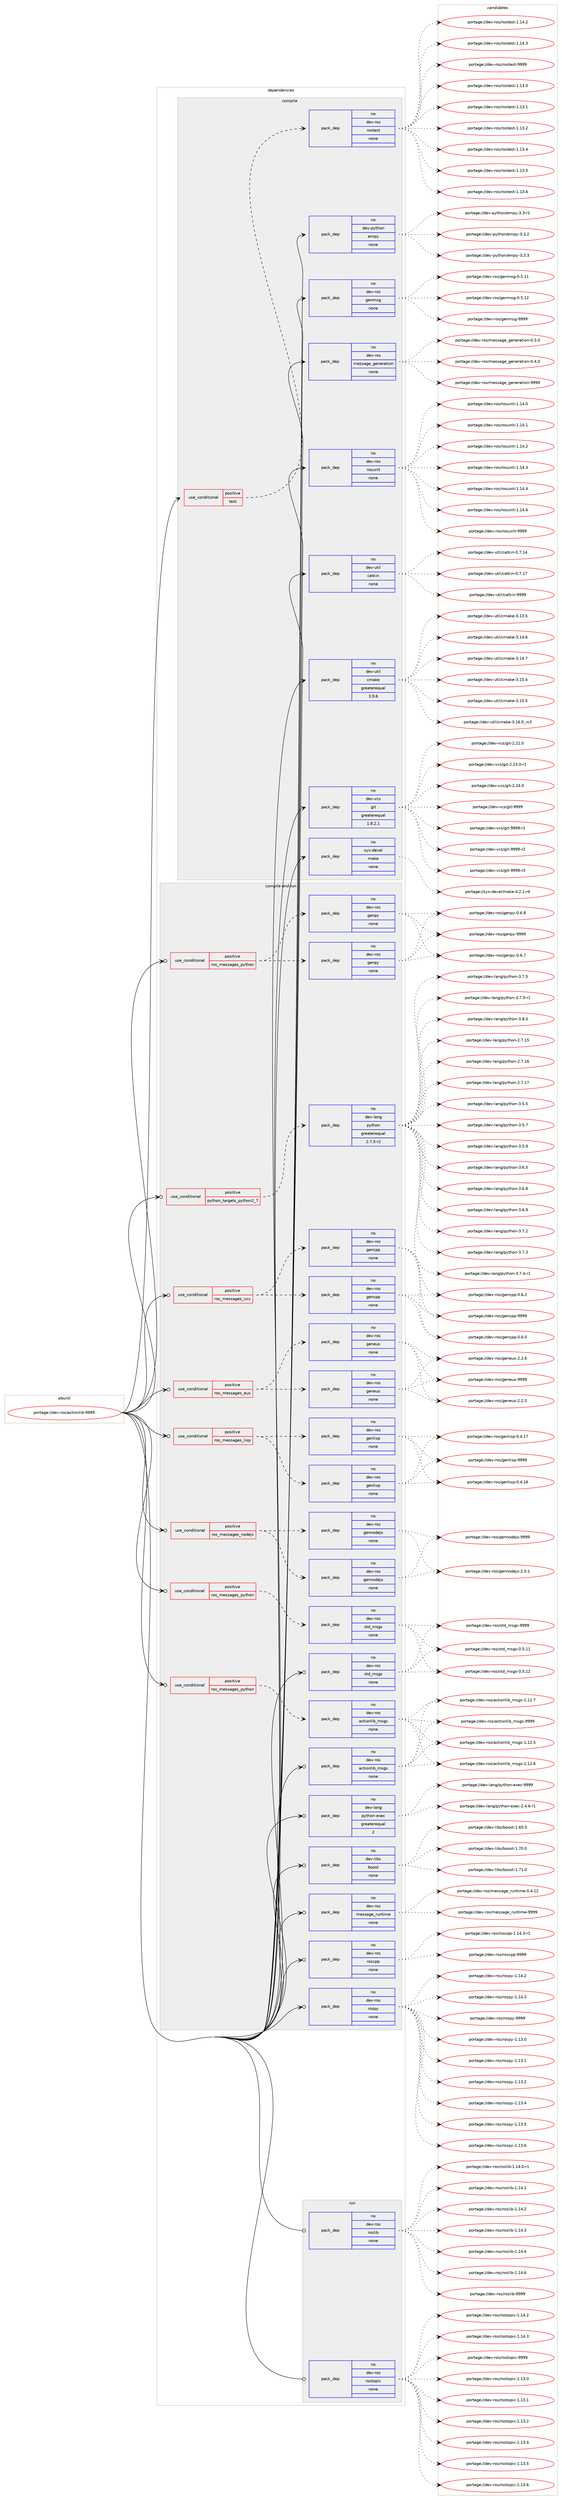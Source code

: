digraph prolog {

# *************
# Graph options
# *************

newrank=true;
concentrate=true;
compound=true;
graph [rankdir=LR,fontname=Helvetica,fontsize=10,ranksep=1.5];#, ranksep=2.5, nodesep=0.2];
edge  [arrowhead=vee];
node  [fontname=Helvetica,fontsize=10];

# **********
# The ebuild
# **********

subgraph cluster_leftcol {
color=gray;
rank=same;
label=<<i>ebuild</i>>;
id [label="portage://dev-ros/actionlib-9999", color=red, width=4, href="../dev-ros/actionlib-9999.svg"];
}

# ****************
# The dependencies
# ****************

subgraph cluster_midcol {
color=gray;
label=<<i>dependencies</i>>;
subgraph cluster_compile {
fillcolor="#eeeeee";
style=filled;
label=<<i>compile</i>>;
subgraph cond41900 {
dependency182845 [label=<<TABLE BORDER="0" CELLBORDER="1" CELLSPACING="0" CELLPADDING="4"><TR><TD ROWSPAN="3" CELLPADDING="10">use_conditional</TD></TR><TR><TD>positive</TD></TR><TR><TD>test</TD></TR></TABLE>>, shape=none, color=red];
subgraph pack137529 {
dependency182846 [label=<<TABLE BORDER="0" CELLBORDER="1" CELLSPACING="0" CELLPADDING="4" WIDTH="220"><TR><TD ROWSPAN="6" CELLPADDING="30">pack_dep</TD></TR><TR><TD WIDTH="110">no</TD></TR><TR><TD>dev-ros</TD></TR><TR><TD>rostest</TD></TR><TR><TD>none</TD></TR><TR><TD></TD></TR></TABLE>>, shape=none, color=blue];
}
dependency182845:e -> dependency182846:w [weight=20,style="dashed",arrowhead="vee"];
}
id:e -> dependency182845:w [weight=20,style="solid",arrowhead="vee"];
subgraph pack137530 {
dependency182847 [label=<<TABLE BORDER="0" CELLBORDER="1" CELLSPACING="0" CELLPADDING="4" WIDTH="220"><TR><TD ROWSPAN="6" CELLPADDING="30">pack_dep</TD></TR><TR><TD WIDTH="110">no</TD></TR><TR><TD>dev-python</TD></TR><TR><TD>empy</TD></TR><TR><TD>none</TD></TR><TR><TD></TD></TR></TABLE>>, shape=none, color=blue];
}
id:e -> dependency182847:w [weight=20,style="solid",arrowhead="vee"];
subgraph pack137531 {
dependency182848 [label=<<TABLE BORDER="0" CELLBORDER="1" CELLSPACING="0" CELLPADDING="4" WIDTH="220"><TR><TD ROWSPAN="6" CELLPADDING="30">pack_dep</TD></TR><TR><TD WIDTH="110">no</TD></TR><TR><TD>dev-ros</TD></TR><TR><TD>genmsg</TD></TR><TR><TD>none</TD></TR><TR><TD></TD></TR></TABLE>>, shape=none, color=blue];
}
id:e -> dependency182848:w [weight=20,style="solid",arrowhead="vee"];
subgraph pack137532 {
dependency182849 [label=<<TABLE BORDER="0" CELLBORDER="1" CELLSPACING="0" CELLPADDING="4" WIDTH="220"><TR><TD ROWSPAN="6" CELLPADDING="30">pack_dep</TD></TR><TR><TD WIDTH="110">no</TD></TR><TR><TD>dev-ros</TD></TR><TR><TD>message_generation</TD></TR><TR><TD>none</TD></TR><TR><TD></TD></TR></TABLE>>, shape=none, color=blue];
}
id:e -> dependency182849:w [weight=20,style="solid",arrowhead="vee"];
subgraph pack137533 {
dependency182850 [label=<<TABLE BORDER="0" CELLBORDER="1" CELLSPACING="0" CELLPADDING="4" WIDTH="220"><TR><TD ROWSPAN="6" CELLPADDING="30">pack_dep</TD></TR><TR><TD WIDTH="110">no</TD></TR><TR><TD>dev-ros</TD></TR><TR><TD>rosunit</TD></TR><TR><TD>none</TD></TR><TR><TD></TD></TR></TABLE>>, shape=none, color=blue];
}
id:e -> dependency182850:w [weight=20,style="solid",arrowhead="vee"];
subgraph pack137534 {
dependency182851 [label=<<TABLE BORDER="0" CELLBORDER="1" CELLSPACING="0" CELLPADDING="4" WIDTH="220"><TR><TD ROWSPAN="6" CELLPADDING="30">pack_dep</TD></TR><TR><TD WIDTH="110">no</TD></TR><TR><TD>dev-util</TD></TR><TR><TD>catkin</TD></TR><TR><TD>none</TD></TR><TR><TD></TD></TR></TABLE>>, shape=none, color=blue];
}
id:e -> dependency182851:w [weight=20,style="solid",arrowhead="vee"];
subgraph pack137535 {
dependency182852 [label=<<TABLE BORDER="0" CELLBORDER="1" CELLSPACING="0" CELLPADDING="4" WIDTH="220"><TR><TD ROWSPAN="6" CELLPADDING="30">pack_dep</TD></TR><TR><TD WIDTH="110">no</TD></TR><TR><TD>dev-util</TD></TR><TR><TD>cmake</TD></TR><TR><TD>greaterequal</TD></TR><TR><TD>3.9.6</TD></TR></TABLE>>, shape=none, color=blue];
}
id:e -> dependency182852:w [weight=20,style="solid",arrowhead="vee"];
subgraph pack137536 {
dependency182853 [label=<<TABLE BORDER="0" CELLBORDER="1" CELLSPACING="0" CELLPADDING="4" WIDTH="220"><TR><TD ROWSPAN="6" CELLPADDING="30">pack_dep</TD></TR><TR><TD WIDTH="110">no</TD></TR><TR><TD>dev-vcs</TD></TR><TR><TD>git</TD></TR><TR><TD>greaterequal</TD></TR><TR><TD>1.8.2.1</TD></TR></TABLE>>, shape=none, color=blue];
}
id:e -> dependency182853:w [weight=20,style="solid",arrowhead="vee"];
subgraph pack137537 {
dependency182854 [label=<<TABLE BORDER="0" CELLBORDER="1" CELLSPACING="0" CELLPADDING="4" WIDTH="220"><TR><TD ROWSPAN="6" CELLPADDING="30">pack_dep</TD></TR><TR><TD WIDTH="110">no</TD></TR><TR><TD>sys-devel</TD></TR><TR><TD>make</TD></TR><TR><TD>none</TD></TR><TR><TD></TD></TR></TABLE>>, shape=none, color=blue];
}
id:e -> dependency182854:w [weight=20,style="solid",arrowhead="vee"];
}
subgraph cluster_compileandrun {
fillcolor="#eeeeee";
style=filled;
label=<<i>compile and run</i>>;
subgraph cond41901 {
dependency182855 [label=<<TABLE BORDER="0" CELLBORDER="1" CELLSPACING="0" CELLPADDING="4"><TR><TD ROWSPAN="3" CELLPADDING="10">use_conditional</TD></TR><TR><TD>positive</TD></TR><TR><TD>python_targets_python2_7</TD></TR></TABLE>>, shape=none, color=red];
subgraph pack137538 {
dependency182856 [label=<<TABLE BORDER="0" CELLBORDER="1" CELLSPACING="0" CELLPADDING="4" WIDTH="220"><TR><TD ROWSPAN="6" CELLPADDING="30">pack_dep</TD></TR><TR><TD WIDTH="110">no</TD></TR><TR><TD>dev-lang</TD></TR><TR><TD>python</TD></TR><TR><TD>greaterequal</TD></TR><TR><TD>2.7.5-r2</TD></TR></TABLE>>, shape=none, color=blue];
}
dependency182855:e -> dependency182856:w [weight=20,style="dashed",arrowhead="vee"];
}
id:e -> dependency182855:w [weight=20,style="solid",arrowhead="odotvee"];
subgraph cond41902 {
dependency182857 [label=<<TABLE BORDER="0" CELLBORDER="1" CELLSPACING="0" CELLPADDING="4"><TR><TD ROWSPAN="3" CELLPADDING="10">use_conditional</TD></TR><TR><TD>positive</TD></TR><TR><TD>ros_messages_cxx</TD></TR></TABLE>>, shape=none, color=red];
subgraph pack137539 {
dependency182858 [label=<<TABLE BORDER="0" CELLBORDER="1" CELLSPACING="0" CELLPADDING="4" WIDTH="220"><TR><TD ROWSPAN="6" CELLPADDING="30">pack_dep</TD></TR><TR><TD WIDTH="110">no</TD></TR><TR><TD>dev-ros</TD></TR><TR><TD>gencpp</TD></TR><TR><TD>none</TD></TR><TR><TD></TD></TR></TABLE>>, shape=none, color=blue];
}
dependency182857:e -> dependency182858:w [weight=20,style="dashed",arrowhead="vee"];
subgraph pack137540 {
dependency182859 [label=<<TABLE BORDER="0" CELLBORDER="1" CELLSPACING="0" CELLPADDING="4" WIDTH="220"><TR><TD ROWSPAN="6" CELLPADDING="30">pack_dep</TD></TR><TR><TD WIDTH="110">no</TD></TR><TR><TD>dev-ros</TD></TR><TR><TD>gencpp</TD></TR><TR><TD>none</TD></TR><TR><TD></TD></TR></TABLE>>, shape=none, color=blue];
}
dependency182857:e -> dependency182859:w [weight=20,style="dashed",arrowhead="vee"];
}
id:e -> dependency182857:w [weight=20,style="solid",arrowhead="odotvee"];
subgraph cond41903 {
dependency182860 [label=<<TABLE BORDER="0" CELLBORDER="1" CELLSPACING="0" CELLPADDING="4"><TR><TD ROWSPAN="3" CELLPADDING="10">use_conditional</TD></TR><TR><TD>positive</TD></TR><TR><TD>ros_messages_eus</TD></TR></TABLE>>, shape=none, color=red];
subgraph pack137541 {
dependency182861 [label=<<TABLE BORDER="0" CELLBORDER="1" CELLSPACING="0" CELLPADDING="4" WIDTH="220"><TR><TD ROWSPAN="6" CELLPADDING="30">pack_dep</TD></TR><TR><TD WIDTH="110">no</TD></TR><TR><TD>dev-ros</TD></TR><TR><TD>geneus</TD></TR><TR><TD>none</TD></TR><TR><TD></TD></TR></TABLE>>, shape=none, color=blue];
}
dependency182860:e -> dependency182861:w [weight=20,style="dashed",arrowhead="vee"];
subgraph pack137542 {
dependency182862 [label=<<TABLE BORDER="0" CELLBORDER="1" CELLSPACING="0" CELLPADDING="4" WIDTH="220"><TR><TD ROWSPAN="6" CELLPADDING="30">pack_dep</TD></TR><TR><TD WIDTH="110">no</TD></TR><TR><TD>dev-ros</TD></TR><TR><TD>geneus</TD></TR><TR><TD>none</TD></TR><TR><TD></TD></TR></TABLE>>, shape=none, color=blue];
}
dependency182860:e -> dependency182862:w [weight=20,style="dashed",arrowhead="vee"];
}
id:e -> dependency182860:w [weight=20,style="solid",arrowhead="odotvee"];
subgraph cond41904 {
dependency182863 [label=<<TABLE BORDER="0" CELLBORDER="1" CELLSPACING="0" CELLPADDING="4"><TR><TD ROWSPAN="3" CELLPADDING="10">use_conditional</TD></TR><TR><TD>positive</TD></TR><TR><TD>ros_messages_lisp</TD></TR></TABLE>>, shape=none, color=red];
subgraph pack137543 {
dependency182864 [label=<<TABLE BORDER="0" CELLBORDER="1" CELLSPACING="0" CELLPADDING="4" WIDTH="220"><TR><TD ROWSPAN="6" CELLPADDING="30">pack_dep</TD></TR><TR><TD WIDTH="110">no</TD></TR><TR><TD>dev-ros</TD></TR><TR><TD>genlisp</TD></TR><TR><TD>none</TD></TR><TR><TD></TD></TR></TABLE>>, shape=none, color=blue];
}
dependency182863:e -> dependency182864:w [weight=20,style="dashed",arrowhead="vee"];
subgraph pack137544 {
dependency182865 [label=<<TABLE BORDER="0" CELLBORDER="1" CELLSPACING="0" CELLPADDING="4" WIDTH="220"><TR><TD ROWSPAN="6" CELLPADDING="30">pack_dep</TD></TR><TR><TD WIDTH="110">no</TD></TR><TR><TD>dev-ros</TD></TR><TR><TD>genlisp</TD></TR><TR><TD>none</TD></TR><TR><TD></TD></TR></TABLE>>, shape=none, color=blue];
}
dependency182863:e -> dependency182865:w [weight=20,style="dashed",arrowhead="vee"];
}
id:e -> dependency182863:w [weight=20,style="solid",arrowhead="odotvee"];
subgraph cond41905 {
dependency182866 [label=<<TABLE BORDER="0" CELLBORDER="1" CELLSPACING="0" CELLPADDING="4"><TR><TD ROWSPAN="3" CELLPADDING="10">use_conditional</TD></TR><TR><TD>positive</TD></TR><TR><TD>ros_messages_nodejs</TD></TR></TABLE>>, shape=none, color=red];
subgraph pack137545 {
dependency182867 [label=<<TABLE BORDER="0" CELLBORDER="1" CELLSPACING="0" CELLPADDING="4" WIDTH="220"><TR><TD ROWSPAN="6" CELLPADDING="30">pack_dep</TD></TR><TR><TD WIDTH="110">no</TD></TR><TR><TD>dev-ros</TD></TR><TR><TD>gennodejs</TD></TR><TR><TD>none</TD></TR><TR><TD></TD></TR></TABLE>>, shape=none, color=blue];
}
dependency182866:e -> dependency182867:w [weight=20,style="dashed",arrowhead="vee"];
subgraph pack137546 {
dependency182868 [label=<<TABLE BORDER="0" CELLBORDER="1" CELLSPACING="0" CELLPADDING="4" WIDTH="220"><TR><TD ROWSPAN="6" CELLPADDING="30">pack_dep</TD></TR><TR><TD WIDTH="110">no</TD></TR><TR><TD>dev-ros</TD></TR><TR><TD>gennodejs</TD></TR><TR><TD>none</TD></TR><TR><TD></TD></TR></TABLE>>, shape=none, color=blue];
}
dependency182866:e -> dependency182868:w [weight=20,style="dashed",arrowhead="vee"];
}
id:e -> dependency182866:w [weight=20,style="solid",arrowhead="odotvee"];
subgraph cond41906 {
dependency182869 [label=<<TABLE BORDER="0" CELLBORDER="1" CELLSPACING="0" CELLPADDING="4"><TR><TD ROWSPAN="3" CELLPADDING="10">use_conditional</TD></TR><TR><TD>positive</TD></TR><TR><TD>ros_messages_python</TD></TR></TABLE>>, shape=none, color=red];
subgraph pack137547 {
dependency182870 [label=<<TABLE BORDER="0" CELLBORDER="1" CELLSPACING="0" CELLPADDING="4" WIDTH="220"><TR><TD ROWSPAN="6" CELLPADDING="30">pack_dep</TD></TR><TR><TD WIDTH="110">no</TD></TR><TR><TD>dev-ros</TD></TR><TR><TD>actionlib_msgs</TD></TR><TR><TD>none</TD></TR><TR><TD></TD></TR></TABLE>>, shape=none, color=blue];
}
dependency182869:e -> dependency182870:w [weight=20,style="dashed",arrowhead="vee"];
}
id:e -> dependency182869:w [weight=20,style="solid",arrowhead="odotvee"];
subgraph cond41907 {
dependency182871 [label=<<TABLE BORDER="0" CELLBORDER="1" CELLSPACING="0" CELLPADDING="4"><TR><TD ROWSPAN="3" CELLPADDING="10">use_conditional</TD></TR><TR><TD>positive</TD></TR><TR><TD>ros_messages_python</TD></TR></TABLE>>, shape=none, color=red];
subgraph pack137548 {
dependency182872 [label=<<TABLE BORDER="0" CELLBORDER="1" CELLSPACING="0" CELLPADDING="4" WIDTH="220"><TR><TD ROWSPAN="6" CELLPADDING="30">pack_dep</TD></TR><TR><TD WIDTH="110">no</TD></TR><TR><TD>dev-ros</TD></TR><TR><TD>genpy</TD></TR><TR><TD>none</TD></TR><TR><TD></TD></TR></TABLE>>, shape=none, color=blue];
}
dependency182871:e -> dependency182872:w [weight=20,style="dashed",arrowhead="vee"];
subgraph pack137549 {
dependency182873 [label=<<TABLE BORDER="0" CELLBORDER="1" CELLSPACING="0" CELLPADDING="4" WIDTH="220"><TR><TD ROWSPAN="6" CELLPADDING="30">pack_dep</TD></TR><TR><TD WIDTH="110">no</TD></TR><TR><TD>dev-ros</TD></TR><TR><TD>genpy</TD></TR><TR><TD>none</TD></TR><TR><TD></TD></TR></TABLE>>, shape=none, color=blue];
}
dependency182871:e -> dependency182873:w [weight=20,style="dashed",arrowhead="vee"];
}
id:e -> dependency182871:w [weight=20,style="solid",arrowhead="odotvee"];
subgraph cond41908 {
dependency182874 [label=<<TABLE BORDER="0" CELLBORDER="1" CELLSPACING="0" CELLPADDING="4"><TR><TD ROWSPAN="3" CELLPADDING="10">use_conditional</TD></TR><TR><TD>positive</TD></TR><TR><TD>ros_messages_python</TD></TR></TABLE>>, shape=none, color=red];
subgraph pack137550 {
dependency182875 [label=<<TABLE BORDER="0" CELLBORDER="1" CELLSPACING="0" CELLPADDING="4" WIDTH="220"><TR><TD ROWSPAN="6" CELLPADDING="30">pack_dep</TD></TR><TR><TD WIDTH="110">no</TD></TR><TR><TD>dev-ros</TD></TR><TR><TD>std_msgs</TD></TR><TR><TD>none</TD></TR><TR><TD></TD></TR></TABLE>>, shape=none, color=blue];
}
dependency182874:e -> dependency182875:w [weight=20,style="dashed",arrowhead="vee"];
}
id:e -> dependency182874:w [weight=20,style="solid",arrowhead="odotvee"];
subgraph pack137551 {
dependency182876 [label=<<TABLE BORDER="0" CELLBORDER="1" CELLSPACING="0" CELLPADDING="4" WIDTH="220"><TR><TD ROWSPAN="6" CELLPADDING="30">pack_dep</TD></TR><TR><TD WIDTH="110">no</TD></TR><TR><TD>dev-lang</TD></TR><TR><TD>python-exec</TD></TR><TR><TD>greaterequal</TD></TR><TR><TD>2</TD></TR></TABLE>>, shape=none, color=blue];
}
id:e -> dependency182876:w [weight=20,style="solid",arrowhead="odotvee"];
subgraph pack137552 {
dependency182877 [label=<<TABLE BORDER="0" CELLBORDER="1" CELLSPACING="0" CELLPADDING="4" WIDTH="220"><TR><TD ROWSPAN="6" CELLPADDING="30">pack_dep</TD></TR><TR><TD WIDTH="110">no</TD></TR><TR><TD>dev-libs</TD></TR><TR><TD>boost</TD></TR><TR><TD>none</TD></TR><TR><TD></TD></TR></TABLE>>, shape=none, color=blue];
}
id:e -> dependency182877:w [weight=20,style="solid",arrowhead="odotvee"];
subgraph pack137553 {
dependency182878 [label=<<TABLE BORDER="0" CELLBORDER="1" CELLSPACING="0" CELLPADDING="4" WIDTH="220"><TR><TD ROWSPAN="6" CELLPADDING="30">pack_dep</TD></TR><TR><TD WIDTH="110">no</TD></TR><TR><TD>dev-ros</TD></TR><TR><TD>actionlib_msgs</TD></TR><TR><TD>none</TD></TR><TR><TD></TD></TR></TABLE>>, shape=none, color=blue];
}
id:e -> dependency182878:w [weight=20,style="solid",arrowhead="odotvee"];
subgraph pack137554 {
dependency182879 [label=<<TABLE BORDER="0" CELLBORDER="1" CELLSPACING="0" CELLPADDING="4" WIDTH="220"><TR><TD ROWSPAN="6" CELLPADDING="30">pack_dep</TD></TR><TR><TD WIDTH="110">no</TD></TR><TR><TD>dev-ros</TD></TR><TR><TD>message_runtime</TD></TR><TR><TD>none</TD></TR><TR><TD></TD></TR></TABLE>>, shape=none, color=blue];
}
id:e -> dependency182879:w [weight=20,style="solid",arrowhead="odotvee"];
subgraph pack137555 {
dependency182880 [label=<<TABLE BORDER="0" CELLBORDER="1" CELLSPACING="0" CELLPADDING="4" WIDTH="220"><TR><TD ROWSPAN="6" CELLPADDING="30">pack_dep</TD></TR><TR><TD WIDTH="110">no</TD></TR><TR><TD>dev-ros</TD></TR><TR><TD>roscpp</TD></TR><TR><TD>none</TD></TR><TR><TD></TD></TR></TABLE>>, shape=none, color=blue];
}
id:e -> dependency182880:w [weight=20,style="solid",arrowhead="odotvee"];
subgraph pack137556 {
dependency182881 [label=<<TABLE BORDER="0" CELLBORDER="1" CELLSPACING="0" CELLPADDING="4" WIDTH="220"><TR><TD ROWSPAN="6" CELLPADDING="30">pack_dep</TD></TR><TR><TD WIDTH="110">no</TD></TR><TR><TD>dev-ros</TD></TR><TR><TD>rospy</TD></TR><TR><TD>none</TD></TR><TR><TD></TD></TR></TABLE>>, shape=none, color=blue];
}
id:e -> dependency182881:w [weight=20,style="solid",arrowhead="odotvee"];
subgraph pack137557 {
dependency182882 [label=<<TABLE BORDER="0" CELLBORDER="1" CELLSPACING="0" CELLPADDING="4" WIDTH="220"><TR><TD ROWSPAN="6" CELLPADDING="30">pack_dep</TD></TR><TR><TD WIDTH="110">no</TD></TR><TR><TD>dev-ros</TD></TR><TR><TD>std_msgs</TD></TR><TR><TD>none</TD></TR><TR><TD></TD></TR></TABLE>>, shape=none, color=blue];
}
id:e -> dependency182882:w [weight=20,style="solid",arrowhead="odotvee"];
}
subgraph cluster_run {
fillcolor="#eeeeee";
style=filled;
label=<<i>run</i>>;
subgraph pack137558 {
dependency182883 [label=<<TABLE BORDER="0" CELLBORDER="1" CELLSPACING="0" CELLPADDING="4" WIDTH="220"><TR><TD ROWSPAN="6" CELLPADDING="30">pack_dep</TD></TR><TR><TD WIDTH="110">no</TD></TR><TR><TD>dev-ros</TD></TR><TR><TD>roslib</TD></TR><TR><TD>none</TD></TR><TR><TD></TD></TR></TABLE>>, shape=none, color=blue];
}
id:e -> dependency182883:w [weight=20,style="solid",arrowhead="odot"];
subgraph pack137559 {
dependency182884 [label=<<TABLE BORDER="0" CELLBORDER="1" CELLSPACING="0" CELLPADDING="4" WIDTH="220"><TR><TD ROWSPAN="6" CELLPADDING="30">pack_dep</TD></TR><TR><TD WIDTH="110">no</TD></TR><TR><TD>dev-ros</TD></TR><TR><TD>rostopic</TD></TR><TR><TD>none</TD></TR><TR><TD></TD></TR></TABLE>>, shape=none, color=blue];
}
id:e -> dependency182884:w [weight=20,style="solid",arrowhead="odot"];
}
}

# **************
# The candidates
# **************

subgraph cluster_choices {
rank=same;
color=gray;
label=<<i>candidates</i>>;

subgraph choice137529 {
color=black;
nodesep=1;
choiceportage100101118451141111154711411111511610111511645494649514648 [label="portage://dev-ros/rostest-1.13.0", color=red, width=4,href="../dev-ros/rostest-1.13.0.svg"];
choiceportage100101118451141111154711411111511610111511645494649514649 [label="portage://dev-ros/rostest-1.13.1", color=red, width=4,href="../dev-ros/rostest-1.13.1.svg"];
choiceportage100101118451141111154711411111511610111511645494649514650 [label="portage://dev-ros/rostest-1.13.2", color=red, width=4,href="../dev-ros/rostest-1.13.2.svg"];
choiceportage100101118451141111154711411111511610111511645494649514652 [label="portage://dev-ros/rostest-1.13.4", color=red, width=4,href="../dev-ros/rostest-1.13.4.svg"];
choiceportage100101118451141111154711411111511610111511645494649514653 [label="portage://dev-ros/rostest-1.13.5", color=red, width=4,href="../dev-ros/rostest-1.13.5.svg"];
choiceportage100101118451141111154711411111511610111511645494649514654 [label="portage://dev-ros/rostest-1.13.6", color=red, width=4,href="../dev-ros/rostest-1.13.6.svg"];
choiceportage100101118451141111154711411111511610111511645494649524650 [label="portage://dev-ros/rostest-1.14.2", color=red, width=4,href="../dev-ros/rostest-1.14.2.svg"];
choiceportage100101118451141111154711411111511610111511645494649524651 [label="portage://dev-ros/rostest-1.14.3", color=red, width=4,href="../dev-ros/rostest-1.14.3.svg"];
choiceportage10010111845114111115471141111151161011151164557575757 [label="portage://dev-ros/rostest-9999", color=red, width=4,href="../dev-ros/rostest-9999.svg"];
dependency182846:e -> choiceportage100101118451141111154711411111511610111511645494649514648:w [style=dotted,weight="100"];
dependency182846:e -> choiceportage100101118451141111154711411111511610111511645494649514649:w [style=dotted,weight="100"];
dependency182846:e -> choiceportage100101118451141111154711411111511610111511645494649514650:w [style=dotted,weight="100"];
dependency182846:e -> choiceportage100101118451141111154711411111511610111511645494649514652:w [style=dotted,weight="100"];
dependency182846:e -> choiceportage100101118451141111154711411111511610111511645494649514653:w [style=dotted,weight="100"];
dependency182846:e -> choiceportage100101118451141111154711411111511610111511645494649514654:w [style=dotted,weight="100"];
dependency182846:e -> choiceportage100101118451141111154711411111511610111511645494649524650:w [style=dotted,weight="100"];
dependency182846:e -> choiceportage100101118451141111154711411111511610111511645494649524651:w [style=dotted,weight="100"];
dependency182846:e -> choiceportage10010111845114111115471141111151161011151164557575757:w [style=dotted,weight="100"];
}
subgraph choice137530 {
color=black;
nodesep=1;
choiceportage1001011184511212111610411111047101109112121455146514511449 [label="portage://dev-python/empy-3.3-r1", color=red, width=4,href="../dev-python/empy-3.3-r1.svg"];
choiceportage1001011184511212111610411111047101109112121455146514650 [label="portage://dev-python/empy-3.3.2", color=red, width=4,href="../dev-python/empy-3.3.2.svg"];
choiceportage1001011184511212111610411111047101109112121455146514651 [label="portage://dev-python/empy-3.3.3", color=red, width=4,href="../dev-python/empy-3.3.3.svg"];
dependency182847:e -> choiceportage1001011184511212111610411111047101109112121455146514511449:w [style=dotted,weight="100"];
dependency182847:e -> choiceportage1001011184511212111610411111047101109112121455146514650:w [style=dotted,weight="100"];
dependency182847:e -> choiceportage1001011184511212111610411111047101109112121455146514651:w [style=dotted,weight="100"];
}
subgraph choice137531 {
color=black;
nodesep=1;
choiceportage100101118451141111154710310111010911510345484653464949 [label="portage://dev-ros/genmsg-0.5.11", color=red, width=4,href="../dev-ros/genmsg-0.5.11.svg"];
choiceportage100101118451141111154710310111010911510345484653464950 [label="portage://dev-ros/genmsg-0.5.12", color=red, width=4,href="../dev-ros/genmsg-0.5.12.svg"];
choiceportage10010111845114111115471031011101091151034557575757 [label="portage://dev-ros/genmsg-9999", color=red, width=4,href="../dev-ros/genmsg-9999.svg"];
dependency182848:e -> choiceportage100101118451141111154710310111010911510345484653464949:w [style=dotted,weight="100"];
dependency182848:e -> choiceportage100101118451141111154710310111010911510345484653464950:w [style=dotted,weight="100"];
dependency182848:e -> choiceportage10010111845114111115471031011101091151034557575757:w [style=dotted,weight="100"];
}
subgraph choice137532 {
color=black;
nodesep=1;
choiceportage1001011184511411111547109101115115971031019510310111010111497116105111110454846514648 [label="portage://dev-ros/message_generation-0.3.0", color=red, width=4,href="../dev-ros/message_generation-0.3.0.svg"];
choiceportage1001011184511411111547109101115115971031019510310111010111497116105111110454846524648 [label="portage://dev-ros/message_generation-0.4.0", color=red, width=4,href="../dev-ros/message_generation-0.4.0.svg"];
choiceportage10010111845114111115471091011151159710310195103101110101114971161051111104557575757 [label="portage://dev-ros/message_generation-9999", color=red, width=4,href="../dev-ros/message_generation-9999.svg"];
dependency182849:e -> choiceportage1001011184511411111547109101115115971031019510310111010111497116105111110454846514648:w [style=dotted,weight="100"];
dependency182849:e -> choiceportage1001011184511411111547109101115115971031019510310111010111497116105111110454846524648:w [style=dotted,weight="100"];
dependency182849:e -> choiceportage10010111845114111115471091011151159710310195103101110101114971161051111104557575757:w [style=dotted,weight="100"];
}
subgraph choice137533 {
color=black;
nodesep=1;
choiceportage100101118451141111154711411111511711010511645494649524648 [label="portage://dev-ros/rosunit-1.14.0", color=red, width=4,href="../dev-ros/rosunit-1.14.0.svg"];
choiceportage100101118451141111154711411111511711010511645494649524649 [label="portage://dev-ros/rosunit-1.14.1", color=red, width=4,href="../dev-ros/rosunit-1.14.1.svg"];
choiceportage100101118451141111154711411111511711010511645494649524650 [label="portage://dev-ros/rosunit-1.14.2", color=red, width=4,href="../dev-ros/rosunit-1.14.2.svg"];
choiceportage100101118451141111154711411111511711010511645494649524651 [label="portage://dev-ros/rosunit-1.14.3", color=red, width=4,href="../dev-ros/rosunit-1.14.3.svg"];
choiceportage100101118451141111154711411111511711010511645494649524652 [label="portage://dev-ros/rosunit-1.14.4", color=red, width=4,href="../dev-ros/rosunit-1.14.4.svg"];
choiceportage100101118451141111154711411111511711010511645494649524654 [label="portage://dev-ros/rosunit-1.14.6", color=red, width=4,href="../dev-ros/rosunit-1.14.6.svg"];
choiceportage10010111845114111115471141111151171101051164557575757 [label="portage://dev-ros/rosunit-9999", color=red, width=4,href="../dev-ros/rosunit-9999.svg"];
dependency182850:e -> choiceportage100101118451141111154711411111511711010511645494649524648:w [style=dotted,weight="100"];
dependency182850:e -> choiceportage100101118451141111154711411111511711010511645494649524649:w [style=dotted,weight="100"];
dependency182850:e -> choiceportage100101118451141111154711411111511711010511645494649524650:w [style=dotted,weight="100"];
dependency182850:e -> choiceportage100101118451141111154711411111511711010511645494649524651:w [style=dotted,weight="100"];
dependency182850:e -> choiceportage100101118451141111154711411111511711010511645494649524652:w [style=dotted,weight="100"];
dependency182850:e -> choiceportage100101118451141111154711411111511711010511645494649524654:w [style=dotted,weight="100"];
dependency182850:e -> choiceportage10010111845114111115471141111151171101051164557575757:w [style=dotted,weight="100"];
}
subgraph choice137534 {
color=black;
nodesep=1;
choiceportage1001011184511711610510847999711610710511045484655464952 [label="portage://dev-util/catkin-0.7.14", color=red, width=4,href="../dev-util/catkin-0.7.14.svg"];
choiceportage1001011184511711610510847999711610710511045484655464955 [label="portage://dev-util/catkin-0.7.17", color=red, width=4,href="../dev-util/catkin-0.7.17.svg"];
choiceportage100101118451171161051084799971161071051104557575757 [label="portage://dev-util/catkin-9999", color=red, width=4,href="../dev-util/catkin-9999.svg"];
dependency182851:e -> choiceportage1001011184511711610510847999711610710511045484655464952:w [style=dotted,weight="100"];
dependency182851:e -> choiceportage1001011184511711610510847999711610710511045484655464955:w [style=dotted,weight="100"];
dependency182851:e -> choiceportage100101118451171161051084799971161071051104557575757:w [style=dotted,weight="100"];
}
subgraph choice137535 {
color=black;
nodesep=1;
choiceportage1001011184511711610510847991099710710145514649514653 [label="portage://dev-util/cmake-3.13.5", color=red, width=4,href="../dev-util/cmake-3.13.5.svg"];
choiceportage1001011184511711610510847991099710710145514649524654 [label="portage://dev-util/cmake-3.14.6", color=red, width=4,href="../dev-util/cmake-3.14.6.svg"];
choiceportage1001011184511711610510847991099710710145514649524655 [label="portage://dev-util/cmake-3.14.7", color=red, width=4,href="../dev-util/cmake-3.14.7.svg"];
choiceportage1001011184511711610510847991099710710145514649534652 [label="portage://dev-util/cmake-3.15.4", color=red, width=4,href="../dev-util/cmake-3.15.4.svg"];
choiceportage1001011184511711610510847991099710710145514649534653 [label="portage://dev-util/cmake-3.15.5", color=red, width=4,href="../dev-util/cmake-3.15.5.svg"];
choiceportage1001011184511711610510847991099710710145514649544648951149951 [label="portage://dev-util/cmake-3.16.0_rc3", color=red, width=4,href="../dev-util/cmake-3.16.0_rc3.svg"];
dependency182852:e -> choiceportage1001011184511711610510847991099710710145514649514653:w [style=dotted,weight="100"];
dependency182852:e -> choiceportage1001011184511711610510847991099710710145514649524654:w [style=dotted,weight="100"];
dependency182852:e -> choiceportage1001011184511711610510847991099710710145514649524655:w [style=dotted,weight="100"];
dependency182852:e -> choiceportage1001011184511711610510847991099710710145514649534652:w [style=dotted,weight="100"];
dependency182852:e -> choiceportage1001011184511711610510847991099710710145514649534653:w [style=dotted,weight="100"];
dependency182852:e -> choiceportage1001011184511711610510847991099710710145514649544648951149951:w [style=dotted,weight="100"];
}
subgraph choice137536 {
color=black;
nodesep=1;
choiceportage10010111845118991154710310511645504650494648 [label="portage://dev-vcs/git-2.21.0", color=red, width=4,href="../dev-vcs/git-2.21.0.svg"];
choiceportage100101118451189911547103105116455046505146484511449 [label="portage://dev-vcs/git-2.23.0-r1", color=red, width=4,href="../dev-vcs/git-2.23.0-r1.svg"];
choiceportage10010111845118991154710310511645504650524648 [label="portage://dev-vcs/git-2.24.0", color=red, width=4,href="../dev-vcs/git-2.24.0.svg"];
choiceportage1001011184511899115471031051164557575757 [label="portage://dev-vcs/git-9999", color=red, width=4,href="../dev-vcs/git-9999.svg"];
choiceportage10010111845118991154710310511645575757574511449 [label="portage://dev-vcs/git-9999-r1", color=red, width=4,href="../dev-vcs/git-9999-r1.svg"];
choiceportage10010111845118991154710310511645575757574511450 [label="portage://dev-vcs/git-9999-r2", color=red, width=4,href="../dev-vcs/git-9999-r2.svg"];
choiceportage10010111845118991154710310511645575757574511451 [label="portage://dev-vcs/git-9999-r3", color=red, width=4,href="../dev-vcs/git-9999-r3.svg"];
dependency182853:e -> choiceportage10010111845118991154710310511645504650494648:w [style=dotted,weight="100"];
dependency182853:e -> choiceportage100101118451189911547103105116455046505146484511449:w [style=dotted,weight="100"];
dependency182853:e -> choiceportage10010111845118991154710310511645504650524648:w [style=dotted,weight="100"];
dependency182853:e -> choiceportage1001011184511899115471031051164557575757:w [style=dotted,weight="100"];
dependency182853:e -> choiceportage10010111845118991154710310511645575757574511449:w [style=dotted,weight="100"];
dependency182853:e -> choiceportage10010111845118991154710310511645575757574511450:w [style=dotted,weight="100"];
dependency182853:e -> choiceportage10010111845118991154710310511645575757574511451:w [style=dotted,weight="100"];
}
subgraph choice137537 {
color=black;
nodesep=1;
choiceportage1151211154510010111810110847109971071014552465046494511452 [label="portage://sys-devel/make-4.2.1-r4", color=red, width=4,href="../sys-devel/make-4.2.1-r4.svg"];
dependency182854:e -> choiceportage1151211154510010111810110847109971071014552465046494511452:w [style=dotted,weight="100"];
}
subgraph choice137538 {
color=black;
nodesep=1;
choiceportage10010111845108971101034711212111610411111045504655464953 [label="portage://dev-lang/python-2.7.15", color=red, width=4,href="../dev-lang/python-2.7.15.svg"];
choiceportage10010111845108971101034711212111610411111045504655464954 [label="portage://dev-lang/python-2.7.16", color=red, width=4,href="../dev-lang/python-2.7.16.svg"];
choiceportage10010111845108971101034711212111610411111045504655464955 [label="portage://dev-lang/python-2.7.17", color=red, width=4,href="../dev-lang/python-2.7.17.svg"];
choiceportage100101118451089711010347112121116104111110455146534653 [label="portage://dev-lang/python-3.5.5", color=red, width=4,href="../dev-lang/python-3.5.5.svg"];
choiceportage100101118451089711010347112121116104111110455146534655 [label="portage://dev-lang/python-3.5.7", color=red, width=4,href="../dev-lang/python-3.5.7.svg"];
choiceportage100101118451089711010347112121116104111110455146534657 [label="portage://dev-lang/python-3.5.9", color=red, width=4,href="../dev-lang/python-3.5.9.svg"];
choiceportage100101118451089711010347112121116104111110455146544653 [label="portage://dev-lang/python-3.6.5", color=red, width=4,href="../dev-lang/python-3.6.5.svg"];
choiceportage100101118451089711010347112121116104111110455146544656 [label="portage://dev-lang/python-3.6.8", color=red, width=4,href="../dev-lang/python-3.6.8.svg"];
choiceportage100101118451089711010347112121116104111110455146544657 [label="portage://dev-lang/python-3.6.9", color=red, width=4,href="../dev-lang/python-3.6.9.svg"];
choiceportage100101118451089711010347112121116104111110455146554650 [label="portage://dev-lang/python-3.7.2", color=red, width=4,href="../dev-lang/python-3.7.2.svg"];
choiceportage100101118451089711010347112121116104111110455146554651 [label="portage://dev-lang/python-3.7.3", color=red, width=4,href="../dev-lang/python-3.7.3.svg"];
choiceportage1001011184510897110103471121211161041111104551465546524511449 [label="portage://dev-lang/python-3.7.4-r1", color=red, width=4,href="../dev-lang/python-3.7.4-r1.svg"];
choiceportage100101118451089711010347112121116104111110455146554653 [label="portage://dev-lang/python-3.7.5", color=red, width=4,href="../dev-lang/python-3.7.5.svg"];
choiceportage1001011184510897110103471121211161041111104551465546534511449 [label="portage://dev-lang/python-3.7.5-r1", color=red, width=4,href="../dev-lang/python-3.7.5-r1.svg"];
choiceportage100101118451089711010347112121116104111110455146564648 [label="portage://dev-lang/python-3.8.0", color=red, width=4,href="../dev-lang/python-3.8.0.svg"];
dependency182856:e -> choiceportage10010111845108971101034711212111610411111045504655464953:w [style=dotted,weight="100"];
dependency182856:e -> choiceportage10010111845108971101034711212111610411111045504655464954:w [style=dotted,weight="100"];
dependency182856:e -> choiceportage10010111845108971101034711212111610411111045504655464955:w [style=dotted,weight="100"];
dependency182856:e -> choiceportage100101118451089711010347112121116104111110455146534653:w [style=dotted,weight="100"];
dependency182856:e -> choiceportage100101118451089711010347112121116104111110455146534655:w [style=dotted,weight="100"];
dependency182856:e -> choiceportage100101118451089711010347112121116104111110455146534657:w [style=dotted,weight="100"];
dependency182856:e -> choiceportage100101118451089711010347112121116104111110455146544653:w [style=dotted,weight="100"];
dependency182856:e -> choiceportage100101118451089711010347112121116104111110455146544656:w [style=dotted,weight="100"];
dependency182856:e -> choiceportage100101118451089711010347112121116104111110455146544657:w [style=dotted,weight="100"];
dependency182856:e -> choiceportage100101118451089711010347112121116104111110455146554650:w [style=dotted,weight="100"];
dependency182856:e -> choiceportage100101118451089711010347112121116104111110455146554651:w [style=dotted,weight="100"];
dependency182856:e -> choiceportage1001011184510897110103471121211161041111104551465546524511449:w [style=dotted,weight="100"];
dependency182856:e -> choiceportage100101118451089711010347112121116104111110455146554653:w [style=dotted,weight="100"];
dependency182856:e -> choiceportage1001011184510897110103471121211161041111104551465546534511449:w [style=dotted,weight="100"];
dependency182856:e -> choiceportage100101118451089711010347112121116104111110455146564648:w [style=dotted,weight="100"];
}
subgraph choice137539 {
color=black;
nodesep=1;
choiceportage100101118451141111154710310111099112112454846544648 [label="portage://dev-ros/gencpp-0.6.0", color=red, width=4,href="../dev-ros/gencpp-0.6.0.svg"];
choiceportage100101118451141111154710310111099112112454846544650 [label="portage://dev-ros/gencpp-0.6.2", color=red, width=4,href="../dev-ros/gencpp-0.6.2.svg"];
choiceportage1001011184511411111547103101110991121124557575757 [label="portage://dev-ros/gencpp-9999", color=red, width=4,href="../dev-ros/gencpp-9999.svg"];
dependency182858:e -> choiceportage100101118451141111154710310111099112112454846544648:w [style=dotted,weight="100"];
dependency182858:e -> choiceportage100101118451141111154710310111099112112454846544650:w [style=dotted,weight="100"];
dependency182858:e -> choiceportage1001011184511411111547103101110991121124557575757:w [style=dotted,weight="100"];
}
subgraph choice137540 {
color=black;
nodesep=1;
choiceportage100101118451141111154710310111099112112454846544648 [label="portage://dev-ros/gencpp-0.6.0", color=red, width=4,href="../dev-ros/gencpp-0.6.0.svg"];
choiceportage100101118451141111154710310111099112112454846544650 [label="portage://dev-ros/gencpp-0.6.2", color=red, width=4,href="../dev-ros/gencpp-0.6.2.svg"];
choiceportage1001011184511411111547103101110991121124557575757 [label="portage://dev-ros/gencpp-9999", color=red, width=4,href="../dev-ros/gencpp-9999.svg"];
dependency182859:e -> choiceportage100101118451141111154710310111099112112454846544648:w [style=dotted,weight="100"];
dependency182859:e -> choiceportage100101118451141111154710310111099112112454846544650:w [style=dotted,weight="100"];
dependency182859:e -> choiceportage1001011184511411111547103101110991121124557575757:w [style=dotted,weight="100"];
}
subgraph choice137541 {
color=black;
nodesep=1;
choiceportage1001011184511411111547103101110101117115455046504653 [label="portage://dev-ros/geneus-2.2.5", color=red, width=4,href="../dev-ros/geneus-2.2.5.svg"];
choiceportage1001011184511411111547103101110101117115455046504654 [label="portage://dev-ros/geneus-2.2.6", color=red, width=4,href="../dev-ros/geneus-2.2.6.svg"];
choiceportage10010111845114111115471031011101011171154557575757 [label="portage://dev-ros/geneus-9999", color=red, width=4,href="../dev-ros/geneus-9999.svg"];
dependency182861:e -> choiceportage1001011184511411111547103101110101117115455046504653:w [style=dotted,weight="100"];
dependency182861:e -> choiceportage1001011184511411111547103101110101117115455046504654:w [style=dotted,weight="100"];
dependency182861:e -> choiceportage10010111845114111115471031011101011171154557575757:w [style=dotted,weight="100"];
}
subgraph choice137542 {
color=black;
nodesep=1;
choiceportage1001011184511411111547103101110101117115455046504653 [label="portage://dev-ros/geneus-2.2.5", color=red, width=4,href="../dev-ros/geneus-2.2.5.svg"];
choiceportage1001011184511411111547103101110101117115455046504654 [label="portage://dev-ros/geneus-2.2.6", color=red, width=4,href="../dev-ros/geneus-2.2.6.svg"];
choiceportage10010111845114111115471031011101011171154557575757 [label="portage://dev-ros/geneus-9999", color=red, width=4,href="../dev-ros/geneus-9999.svg"];
dependency182862:e -> choiceportage1001011184511411111547103101110101117115455046504653:w [style=dotted,weight="100"];
dependency182862:e -> choiceportage1001011184511411111547103101110101117115455046504654:w [style=dotted,weight="100"];
dependency182862:e -> choiceportage10010111845114111115471031011101011171154557575757:w [style=dotted,weight="100"];
}
subgraph choice137543 {
color=black;
nodesep=1;
choiceportage100101118451141111154710310111010810511511245484652464954 [label="portage://dev-ros/genlisp-0.4.16", color=red, width=4,href="../dev-ros/genlisp-0.4.16.svg"];
choiceportage100101118451141111154710310111010810511511245484652464955 [label="portage://dev-ros/genlisp-0.4.17", color=red, width=4,href="../dev-ros/genlisp-0.4.17.svg"];
choiceportage10010111845114111115471031011101081051151124557575757 [label="portage://dev-ros/genlisp-9999", color=red, width=4,href="../dev-ros/genlisp-9999.svg"];
dependency182864:e -> choiceportage100101118451141111154710310111010810511511245484652464954:w [style=dotted,weight="100"];
dependency182864:e -> choiceportage100101118451141111154710310111010810511511245484652464955:w [style=dotted,weight="100"];
dependency182864:e -> choiceportage10010111845114111115471031011101081051151124557575757:w [style=dotted,weight="100"];
}
subgraph choice137544 {
color=black;
nodesep=1;
choiceportage100101118451141111154710310111010810511511245484652464954 [label="portage://dev-ros/genlisp-0.4.16", color=red, width=4,href="../dev-ros/genlisp-0.4.16.svg"];
choiceportage100101118451141111154710310111010810511511245484652464955 [label="portage://dev-ros/genlisp-0.4.17", color=red, width=4,href="../dev-ros/genlisp-0.4.17.svg"];
choiceportage10010111845114111115471031011101081051151124557575757 [label="portage://dev-ros/genlisp-9999", color=red, width=4,href="../dev-ros/genlisp-9999.svg"];
dependency182865:e -> choiceportage100101118451141111154710310111010810511511245484652464954:w [style=dotted,weight="100"];
dependency182865:e -> choiceportage100101118451141111154710310111010810511511245484652464955:w [style=dotted,weight="100"];
dependency182865:e -> choiceportage10010111845114111115471031011101081051151124557575757:w [style=dotted,weight="100"];
}
subgraph choice137545 {
color=black;
nodesep=1;
choiceportage1001011184511411111547103101110110111100101106115455046484649 [label="portage://dev-ros/gennodejs-2.0.1", color=red, width=4,href="../dev-ros/gennodejs-2.0.1.svg"];
choiceportage10010111845114111115471031011101101111001011061154557575757 [label="portage://dev-ros/gennodejs-9999", color=red, width=4,href="../dev-ros/gennodejs-9999.svg"];
dependency182867:e -> choiceportage1001011184511411111547103101110110111100101106115455046484649:w [style=dotted,weight="100"];
dependency182867:e -> choiceportage10010111845114111115471031011101101111001011061154557575757:w [style=dotted,weight="100"];
}
subgraph choice137546 {
color=black;
nodesep=1;
choiceportage1001011184511411111547103101110110111100101106115455046484649 [label="portage://dev-ros/gennodejs-2.0.1", color=red, width=4,href="../dev-ros/gennodejs-2.0.1.svg"];
choiceportage10010111845114111115471031011101101111001011061154557575757 [label="portage://dev-ros/gennodejs-9999", color=red, width=4,href="../dev-ros/gennodejs-9999.svg"];
dependency182868:e -> choiceportage1001011184511411111547103101110110111100101106115455046484649:w [style=dotted,weight="100"];
dependency182868:e -> choiceportage10010111845114111115471031011101101111001011061154557575757:w [style=dotted,weight="100"];
}
subgraph choice137547 {
color=black;
nodesep=1;
choiceportage10010111845114111115479799116105111110108105989510911510311545494649504653 [label="portage://dev-ros/actionlib_msgs-1.12.5", color=red, width=4,href="../dev-ros/actionlib_msgs-1.12.5.svg"];
choiceportage10010111845114111115479799116105111110108105989510911510311545494649504654 [label="portage://dev-ros/actionlib_msgs-1.12.6", color=red, width=4,href="../dev-ros/actionlib_msgs-1.12.6.svg"];
choiceportage10010111845114111115479799116105111110108105989510911510311545494649504655 [label="portage://dev-ros/actionlib_msgs-1.12.7", color=red, width=4,href="../dev-ros/actionlib_msgs-1.12.7.svg"];
choiceportage1001011184511411111547979911610511111010810598951091151031154557575757 [label="portage://dev-ros/actionlib_msgs-9999", color=red, width=4,href="../dev-ros/actionlib_msgs-9999.svg"];
dependency182870:e -> choiceportage10010111845114111115479799116105111110108105989510911510311545494649504653:w [style=dotted,weight="100"];
dependency182870:e -> choiceportage10010111845114111115479799116105111110108105989510911510311545494649504654:w [style=dotted,weight="100"];
dependency182870:e -> choiceportage10010111845114111115479799116105111110108105989510911510311545494649504655:w [style=dotted,weight="100"];
dependency182870:e -> choiceportage1001011184511411111547979911610511111010810598951091151031154557575757:w [style=dotted,weight="100"];
}
subgraph choice137548 {
color=black;
nodesep=1;
choiceportage1001011184511411111547103101110112121454846544655 [label="portage://dev-ros/genpy-0.6.7", color=red, width=4,href="../dev-ros/genpy-0.6.7.svg"];
choiceportage1001011184511411111547103101110112121454846544656 [label="portage://dev-ros/genpy-0.6.8", color=red, width=4,href="../dev-ros/genpy-0.6.8.svg"];
choiceportage10010111845114111115471031011101121214557575757 [label="portage://dev-ros/genpy-9999", color=red, width=4,href="../dev-ros/genpy-9999.svg"];
dependency182872:e -> choiceportage1001011184511411111547103101110112121454846544655:w [style=dotted,weight="100"];
dependency182872:e -> choiceportage1001011184511411111547103101110112121454846544656:w [style=dotted,weight="100"];
dependency182872:e -> choiceportage10010111845114111115471031011101121214557575757:w [style=dotted,weight="100"];
}
subgraph choice137549 {
color=black;
nodesep=1;
choiceportage1001011184511411111547103101110112121454846544655 [label="portage://dev-ros/genpy-0.6.7", color=red, width=4,href="../dev-ros/genpy-0.6.7.svg"];
choiceportage1001011184511411111547103101110112121454846544656 [label="portage://dev-ros/genpy-0.6.8", color=red, width=4,href="../dev-ros/genpy-0.6.8.svg"];
choiceportage10010111845114111115471031011101121214557575757 [label="portage://dev-ros/genpy-9999", color=red, width=4,href="../dev-ros/genpy-9999.svg"];
dependency182873:e -> choiceportage1001011184511411111547103101110112121454846544655:w [style=dotted,weight="100"];
dependency182873:e -> choiceportage1001011184511411111547103101110112121454846544656:w [style=dotted,weight="100"];
dependency182873:e -> choiceportage10010111845114111115471031011101121214557575757:w [style=dotted,weight="100"];
}
subgraph choice137550 {
color=black;
nodesep=1;
choiceportage10010111845114111115471151161009510911510311545484653464949 [label="portage://dev-ros/std_msgs-0.5.11", color=red, width=4,href="../dev-ros/std_msgs-0.5.11.svg"];
choiceportage10010111845114111115471151161009510911510311545484653464950 [label="portage://dev-ros/std_msgs-0.5.12", color=red, width=4,href="../dev-ros/std_msgs-0.5.12.svg"];
choiceportage1001011184511411111547115116100951091151031154557575757 [label="portage://dev-ros/std_msgs-9999", color=red, width=4,href="../dev-ros/std_msgs-9999.svg"];
dependency182875:e -> choiceportage10010111845114111115471151161009510911510311545484653464949:w [style=dotted,weight="100"];
dependency182875:e -> choiceportage10010111845114111115471151161009510911510311545484653464950:w [style=dotted,weight="100"];
dependency182875:e -> choiceportage1001011184511411111547115116100951091151031154557575757:w [style=dotted,weight="100"];
}
subgraph choice137551 {
color=black;
nodesep=1;
choiceportage10010111845108971101034711212111610411111045101120101994550465246544511449 [label="portage://dev-lang/python-exec-2.4.6-r1", color=red, width=4,href="../dev-lang/python-exec-2.4.6-r1.svg"];
choiceportage10010111845108971101034711212111610411111045101120101994557575757 [label="portage://dev-lang/python-exec-9999", color=red, width=4,href="../dev-lang/python-exec-9999.svg"];
dependency182876:e -> choiceportage10010111845108971101034711212111610411111045101120101994550465246544511449:w [style=dotted,weight="100"];
dependency182876:e -> choiceportage10010111845108971101034711212111610411111045101120101994557575757:w [style=dotted,weight="100"];
}
subgraph choice137552 {
color=black;
nodesep=1;
choiceportage1001011184510810598115479811111111511645494654534648 [label="portage://dev-libs/boost-1.65.0", color=red, width=4,href="../dev-libs/boost-1.65.0.svg"];
choiceportage1001011184510810598115479811111111511645494655484648 [label="portage://dev-libs/boost-1.70.0", color=red, width=4,href="../dev-libs/boost-1.70.0.svg"];
choiceportage1001011184510810598115479811111111511645494655494648 [label="portage://dev-libs/boost-1.71.0", color=red, width=4,href="../dev-libs/boost-1.71.0.svg"];
dependency182877:e -> choiceportage1001011184510810598115479811111111511645494654534648:w [style=dotted,weight="100"];
dependency182877:e -> choiceportage1001011184510810598115479811111111511645494655484648:w [style=dotted,weight="100"];
dependency182877:e -> choiceportage1001011184510810598115479811111111511645494655494648:w [style=dotted,weight="100"];
}
subgraph choice137553 {
color=black;
nodesep=1;
choiceportage10010111845114111115479799116105111110108105989510911510311545494649504653 [label="portage://dev-ros/actionlib_msgs-1.12.5", color=red, width=4,href="../dev-ros/actionlib_msgs-1.12.5.svg"];
choiceportage10010111845114111115479799116105111110108105989510911510311545494649504654 [label="portage://dev-ros/actionlib_msgs-1.12.6", color=red, width=4,href="../dev-ros/actionlib_msgs-1.12.6.svg"];
choiceportage10010111845114111115479799116105111110108105989510911510311545494649504655 [label="portage://dev-ros/actionlib_msgs-1.12.7", color=red, width=4,href="../dev-ros/actionlib_msgs-1.12.7.svg"];
choiceportage1001011184511411111547979911610511111010810598951091151031154557575757 [label="portage://dev-ros/actionlib_msgs-9999", color=red, width=4,href="../dev-ros/actionlib_msgs-9999.svg"];
dependency182878:e -> choiceportage10010111845114111115479799116105111110108105989510911510311545494649504653:w [style=dotted,weight="100"];
dependency182878:e -> choiceportage10010111845114111115479799116105111110108105989510911510311545494649504654:w [style=dotted,weight="100"];
dependency182878:e -> choiceportage10010111845114111115479799116105111110108105989510911510311545494649504655:w [style=dotted,weight="100"];
dependency182878:e -> choiceportage1001011184511411111547979911610511111010810598951091151031154557575757:w [style=dotted,weight="100"];
}
subgraph choice137554 {
color=black;
nodesep=1;
choiceportage1001011184511411111547109101115115971031019511411711011610510910145484652464950 [label="portage://dev-ros/message_runtime-0.4.12", color=red, width=4,href="../dev-ros/message_runtime-0.4.12.svg"];
choiceportage100101118451141111154710910111511597103101951141171101161051091014557575757 [label="portage://dev-ros/message_runtime-9999", color=red, width=4,href="../dev-ros/message_runtime-9999.svg"];
dependency182879:e -> choiceportage1001011184511411111547109101115115971031019511411711011610510910145484652464950:w [style=dotted,weight="100"];
dependency182879:e -> choiceportage100101118451141111154710910111511597103101951141171101161051091014557575757:w [style=dotted,weight="100"];
}
subgraph choice137555 {
color=black;
nodesep=1;
choiceportage100101118451141111154711411111599112112454946495246514511449 [label="portage://dev-ros/roscpp-1.14.3-r1", color=red, width=4,href="../dev-ros/roscpp-1.14.3-r1.svg"];
choiceportage1001011184511411111547114111115991121124557575757 [label="portage://dev-ros/roscpp-9999", color=red, width=4,href="../dev-ros/roscpp-9999.svg"];
dependency182880:e -> choiceportage100101118451141111154711411111599112112454946495246514511449:w [style=dotted,weight="100"];
dependency182880:e -> choiceportage1001011184511411111547114111115991121124557575757:w [style=dotted,weight="100"];
}
subgraph choice137556 {
color=black;
nodesep=1;
choiceportage100101118451141111154711411111511212145494649514648 [label="portage://dev-ros/rospy-1.13.0", color=red, width=4,href="../dev-ros/rospy-1.13.0.svg"];
choiceportage100101118451141111154711411111511212145494649514649 [label="portage://dev-ros/rospy-1.13.1", color=red, width=4,href="../dev-ros/rospy-1.13.1.svg"];
choiceportage100101118451141111154711411111511212145494649514650 [label="portage://dev-ros/rospy-1.13.2", color=red, width=4,href="../dev-ros/rospy-1.13.2.svg"];
choiceportage100101118451141111154711411111511212145494649514652 [label="portage://dev-ros/rospy-1.13.4", color=red, width=4,href="../dev-ros/rospy-1.13.4.svg"];
choiceportage100101118451141111154711411111511212145494649514653 [label="portage://dev-ros/rospy-1.13.5", color=red, width=4,href="../dev-ros/rospy-1.13.5.svg"];
choiceportage100101118451141111154711411111511212145494649514654 [label="portage://dev-ros/rospy-1.13.6", color=red, width=4,href="../dev-ros/rospy-1.13.6.svg"];
choiceportage100101118451141111154711411111511212145494649524650 [label="portage://dev-ros/rospy-1.14.2", color=red, width=4,href="../dev-ros/rospy-1.14.2.svg"];
choiceportage100101118451141111154711411111511212145494649524651 [label="portage://dev-ros/rospy-1.14.3", color=red, width=4,href="../dev-ros/rospy-1.14.3.svg"];
choiceportage10010111845114111115471141111151121214557575757 [label="portage://dev-ros/rospy-9999", color=red, width=4,href="../dev-ros/rospy-9999.svg"];
dependency182881:e -> choiceportage100101118451141111154711411111511212145494649514648:w [style=dotted,weight="100"];
dependency182881:e -> choiceportage100101118451141111154711411111511212145494649514649:w [style=dotted,weight="100"];
dependency182881:e -> choiceportage100101118451141111154711411111511212145494649514650:w [style=dotted,weight="100"];
dependency182881:e -> choiceportage100101118451141111154711411111511212145494649514652:w [style=dotted,weight="100"];
dependency182881:e -> choiceportage100101118451141111154711411111511212145494649514653:w [style=dotted,weight="100"];
dependency182881:e -> choiceportage100101118451141111154711411111511212145494649514654:w [style=dotted,weight="100"];
dependency182881:e -> choiceportage100101118451141111154711411111511212145494649524650:w [style=dotted,weight="100"];
dependency182881:e -> choiceportage100101118451141111154711411111511212145494649524651:w [style=dotted,weight="100"];
dependency182881:e -> choiceportage10010111845114111115471141111151121214557575757:w [style=dotted,weight="100"];
}
subgraph choice137557 {
color=black;
nodesep=1;
choiceportage10010111845114111115471151161009510911510311545484653464949 [label="portage://dev-ros/std_msgs-0.5.11", color=red, width=4,href="../dev-ros/std_msgs-0.5.11.svg"];
choiceportage10010111845114111115471151161009510911510311545484653464950 [label="portage://dev-ros/std_msgs-0.5.12", color=red, width=4,href="../dev-ros/std_msgs-0.5.12.svg"];
choiceportage1001011184511411111547115116100951091151031154557575757 [label="portage://dev-ros/std_msgs-9999", color=red, width=4,href="../dev-ros/std_msgs-9999.svg"];
dependency182882:e -> choiceportage10010111845114111115471151161009510911510311545484653464949:w [style=dotted,weight="100"];
dependency182882:e -> choiceportage10010111845114111115471151161009510911510311545484653464950:w [style=dotted,weight="100"];
dependency182882:e -> choiceportage1001011184511411111547115116100951091151031154557575757:w [style=dotted,weight="100"];
}
subgraph choice137558 {
color=black;
nodesep=1;
choiceportage100101118451141111154711411111510810598454946495246484511449 [label="portage://dev-ros/roslib-1.14.0-r1", color=red, width=4,href="../dev-ros/roslib-1.14.0-r1.svg"];
choiceportage10010111845114111115471141111151081059845494649524649 [label="portage://dev-ros/roslib-1.14.1", color=red, width=4,href="../dev-ros/roslib-1.14.1.svg"];
choiceportage10010111845114111115471141111151081059845494649524650 [label="portage://dev-ros/roslib-1.14.2", color=red, width=4,href="../dev-ros/roslib-1.14.2.svg"];
choiceportage10010111845114111115471141111151081059845494649524651 [label="portage://dev-ros/roslib-1.14.3", color=red, width=4,href="../dev-ros/roslib-1.14.3.svg"];
choiceportage10010111845114111115471141111151081059845494649524652 [label="portage://dev-ros/roslib-1.14.4", color=red, width=4,href="../dev-ros/roslib-1.14.4.svg"];
choiceportage10010111845114111115471141111151081059845494649524654 [label="portage://dev-ros/roslib-1.14.6", color=red, width=4,href="../dev-ros/roslib-1.14.6.svg"];
choiceportage1001011184511411111547114111115108105984557575757 [label="portage://dev-ros/roslib-9999", color=red, width=4,href="../dev-ros/roslib-9999.svg"];
dependency182883:e -> choiceportage100101118451141111154711411111510810598454946495246484511449:w [style=dotted,weight="100"];
dependency182883:e -> choiceportage10010111845114111115471141111151081059845494649524649:w [style=dotted,weight="100"];
dependency182883:e -> choiceportage10010111845114111115471141111151081059845494649524650:w [style=dotted,weight="100"];
dependency182883:e -> choiceportage10010111845114111115471141111151081059845494649524651:w [style=dotted,weight="100"];
dependency182883:e -> choiceportage10010111845114111115471141111151081059845494649524652:w [style=dotted,weight="100"];
dependency182883:e -> choiceportage10010111845114111115471141111151081059845494649524654:w [style=dotted,weight="100"];
dependency182883:e -> choiceportage1001011184511411111547114111115108105984557575757:w [style=dotted,weight="100"];
}
subgraph choice137559 {
color=black;
nodesep=1;
choiceportage10010111845114111115471141111151161111121059945494649514648 [label="portage://dev-ros/rostopic-1.13.0", color=red, width=4,href="../dev-ros/rostopic-1.13.0.svg"];
choiceportage10010111845114111115471141111151161111121059945494649514649 [label="portage://dev-ros/rostopic-1.13.1", color=red, width=4,href="../dev-ros/rostopic-1.13.1.svg"];
choiceportage10010111845114111115471141111151161111121059945494649514650 [label="portage://dev-ros/rostopic-1.13.2", color=red, width=4,href="../dev-ros/rostopic-1.13.2.svg"];
choiceportage10010111845114111115471141111151161111121059945494649514652 [label="portage://dev-ros/rostopic-1.13.4", color=red, width=4,href="../dev-ros/rostopic-1.13.4.svg"];
choiceportage10010111845114111115471141111151161111121059945494649514653 [label="portage://dev-ros/rostopic-1.13.5", color=red, width=4,href="../dev-ros/rostopic-1.13.5.svg"];
choiceportage10010111845114111115471141111151161111121059945494649514654 [label="portage://dev-ros/rostopic-1.13.6", color=red, width=4,href="../dev-ros/rostopic-1.13.6.svg"];
choiceportage10010111845114111115471141111151161111121059945494649524650 [label="portage://dev-ros/rostopic-1.14.2", color=red, width=4,href="../dev-ros/rostopic-1.14.2.svg"];
choiceportage10010111845114111115471141111151161111121059945494649524651 [label="portage://dev-ros/rostopic-1.14.3", color=red, width=4,href="../dev-ros/rostopic-1.14.3.svg"];
choiceportage1001011184511411111547114111115116111112105994557575757 [label="portage://dev-ros/rostopic-9999", color=red, width=4,href="../dev-ros/rostopic-9999.svg"];
dependency182884:e -> choiceportage10010111845114111115471141111151161111121059945494649514648:w [style=dotted,weight="100"];
dependency182884:e -> choiceportage10010111845114111115471141111151161111121059945494649514649:w [style=dotted,weight="100"];
dependency182884:e -> choiceportage10010111845114111115471141111151161111121059945494649514650:w [style=dotted,weight="100"];
dependency182884:e -> choiceportage10010111845114111115471141111151161111121059945494649514652:w [style=dotted,weight="100"];
dependency182884:e -> choiceportage10010111845114111115471141111151161111121059945494649514653:w [style=dotted,weight="100"];
dependency182884:e -> choiceportage10010111845114111115471141111151161111121059945494649514654:w [style=dotted,weight="100"];
dependency182884:e -> choiceportage10010111845114111115471141111151161111121059945494649524650:w [style=dotted,weight="100"];
dependency182884:e -> choiceportage10010111845114111115471141111151161111121059945494649524651:w [style=dotted,weight="100"];
dependency182884:e -> choiceportage1001011184511411111547114111115116111112105994557575757:w [style=dotted,weight="100"];
}
}

}
